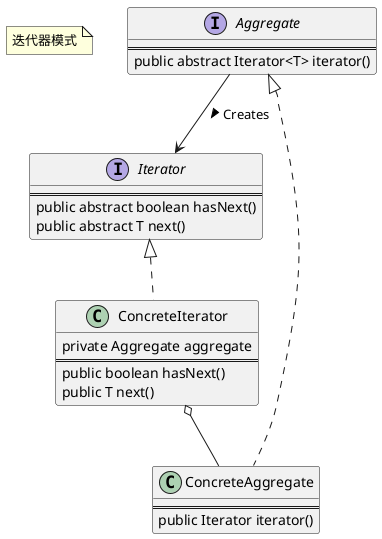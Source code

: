@startuml

note "迭代器模式" as N1

Aggregate --> Iterator : Creates >
Iterator <|.. ConcreteIterator
Aggregate <|.. ConcreteAggregate
ConcreteIterator o-- ConcreteAggregate

interface Aggregate {
    ==
    public abstract Iterator<T> iterator()
}

class ConcreteAggregate {
    ==
    public Iterator iterator()
}

interface Iterator {
    ==
    public abstract boolean hasNext()
    public abstract T next()
}

class ConcreteIterator {
  private Aggregate aggregate
  ==
  public boolean hasNext()
  public T next()
}

@enduml